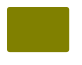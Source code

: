 @startuml

skinparam ClassBackgroundColor #Olive
skinparam ClassFontColor #Olive
skinparam ClassBorderColor #Olive

skinparam ClassStereotypeFontSize 0
skinparam CircledCharacterFontSize 0
skinparam CircledCharacterRadius 0
skinparam ClassBorderThickness 0
skinparam Shadowing false

class Dummy

@enduml